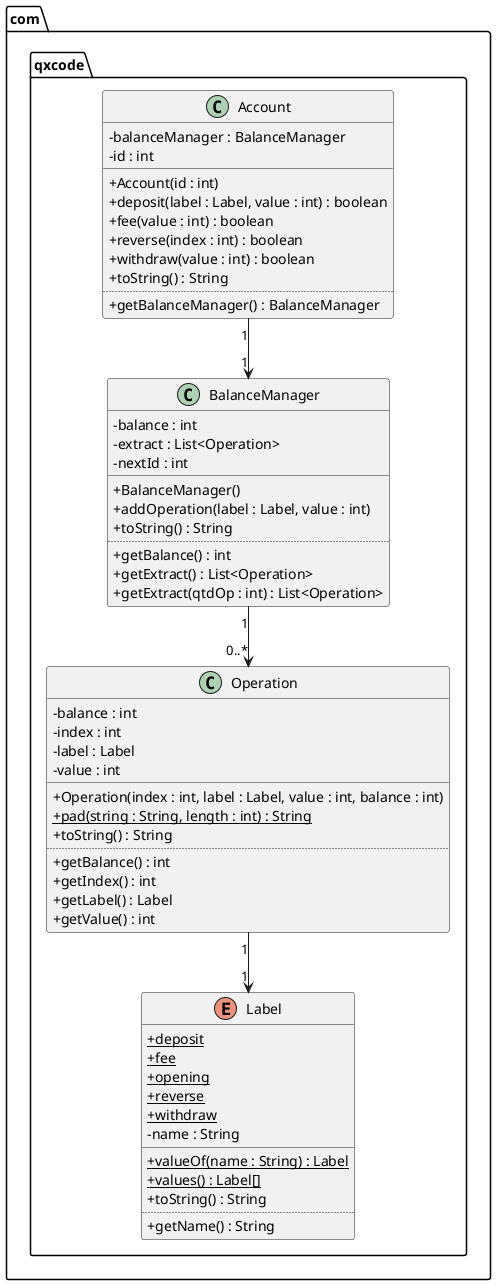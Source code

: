 @startuml
skinparam ClassAttributeIconSize 0
package com.qxcode {
  class Account {
    - balanceManager : BalanceManager
    - id : int
    __
    + Account(id : int)
    + deposit(label : Label, value : int) : boolean
    + fee(value : int) : boolean
    + reverse(index : int) : boolean
    + withdraw(value : int) : boolean
    + toString() : String
    ..
    + getBalanceManager() : BalanceManager
  }
  class BalanceManager {
    - balance : int
    - extract : List<Operation>
    - nextId : int
    __
    + BalanceManager()
    + addOperation(label : Label, value : int)
    + toString() : String
    ..
    + getBalance() : int
    + getExtract() : List<Operation>
    + getExtract(qtdOp : int) : List<Operation>
  }
  enum Label {
    + deposit {static}
    + fee {static}
    + opening {static}
    + reverse {static}
    + withdraw {static}
    - name : String
    __
    + valueOf(name : String) : Label {static}
    + values() : Label[] {static}
    + toString() : String
    ..
    + getName() : String
  }
  class Operation {
    - balance : int
    - index : int
    - label : Label
    - value : int
    __
    + Operation(index : int, label : Label, value : int, balance : int)
    + pad(string : String, length : int) : String {static}
    + toString() : String
    ..
    + getBalance() : int
    + getIndex() : int
    + getLabel() : Label
    + getValue() : int
  }
}
Account "1" -->  "1" BalanceManager
BalanceManager "1" -->  "0..*" Operation
Operation "1" -->  "1" Label
@enduml